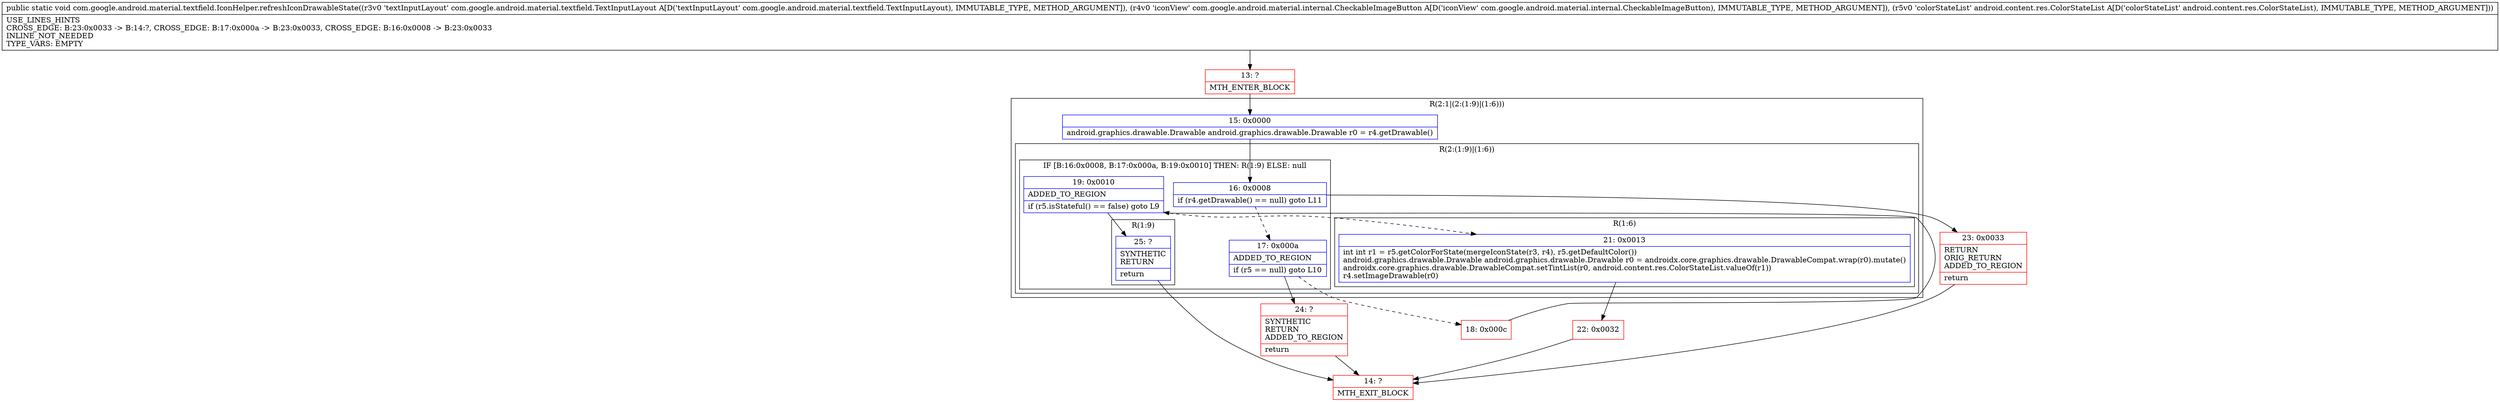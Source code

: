 digraph "CFG forcom.google.android.material.textfield.IconHelper.refreshIconDrawableState(Lcom\/google\/android\/material\/textfield\/TextInputLayout;Lcom\/google\/android\/material\/internal\/CheckableImageButton;Landroid\/content\/res\/ColorStateList;)V" {
subgraph cluster_Region_281738978 {
label = "R(2:1|(2:(1:9)|(1:6)))";
node [shape=record,color=blue];
Node_15 [shape=record,label="{15\:\ 0x0000|android.graphics.drawable.Drawable android.graphics.drawable.Drawable r0 = r4.getDrawable()\l}"];
subgraph cluster_Region_1571234118 {
label = "R(2:(1:9)|(1:6))";
node [shape=record,color=blue];
subgraph cluster_IfRegion_1345079511 {
label = "IF [B:16:0x0008, B:17:0x000a, B:19:0x0010] THEN: R(1:9) ELSE: null";
node [shape=record,color=blue];
Node_16 [shape=record,label="{16\:\ 0x0008|if (r4.getDrawable() == null) goto L11\l}"];
Node_17 [shape=record,label="{17\:\ 0x000a|ADDED_TO_REGION\l|if (r5 == null) goto L10\l}"];
Node_19 [shape=record,label="{19\:\ 0x0010|ADDED_TO_REGION\l|if (r5.isStateful() == false) goto L9\l}"];
subgraph cluster_Region_2143719462 {
label = "R(1:9)";
node [shape=record,color=blue];
Node_25 [shape=record,label="{25\:\ ?|SYNTHETIC\lRETURN\l|return\l}"];
}
}
subgraph cluster_Region_566392040 {
label = "R(1:6)";
node [shape=record,color=blue];
Node_21 [shape=record,label="{21\:\ 0x0013|int int r1 = r5.getColorForState(mergeIconState(r3, r4), r5.getDefaultColor())\landroid.graphics.drawable.Drawable android.graphics.drawable.Drawable r0 = androidx.core.graphics.drawable.DrawableCompat.wrap(r0).mutate()\landroidx.core.graphics.drawable.DrawableCompat.setTintList(r0, android.content.res.ColorStateList.valueOf(r1))\lr4.setImageDrawable(r0)\l}"];
}
}
}
Node_13 [shape=record,color=red,label="{13\:\ ?|MTH_ENTER_BLOCK\l}"];
Node_18 [shape=record,color=red,label="{18\:\ 0x000c}"];
Node_22 [shape=record,color=red,label="{22\:\ 0x0032}"];
Node_14 [shape=record,color=red,label="{14\:\ ?|MTH_EXIT_BLOCK\l}"];
Node_24 [shape=record,color=red,label="{24\:\ ?|SYNTHETIC\lRETURN\lADDED_TO_REGION\l|return\l}"];
Node_23 [shape=record,color=red,label="{23\:\ 0x0033|RETURN\lORIG_RETURN\lADDED_TO_REGION\l|return\l}"];
MethodNode[shape=record,label="{public static void com.google.android.material.textfield.IconHelper.refreshIconDrawableState((r3v0 'textInputLayout' com.google.android.material.textfield.TextInputLayout A[D('textInputLayout' com.google.android.material.textfield.TextInputLayout), IMMUTABLE_TYPE, METHOD_ARGUMENT]), (r4v0 'iconView' com.google.android.material.internal.CheckableImageButton A[D('iconView' com.google.android.material.internal.CheckableImageButton), IMMUTABLE_TYPE, METHOD_ARGUMENT]), (r5v0 'colorStateList' android.content.res.ColorStateList A[D('colorStateList' android.content.res.ColorStateList), IMMUTABLE_TYPE, METHOD_ARGUMENT]))  | USE_LINES_HINTS\lCROSS_EDGE: B:23:0x0033 \-\> B:14:?, CROSS_EDGE: B:17:0x000a \-\> B:23:0x0033, CROSS_EDGE: B:16:0x0008 \-\> B:23:0x0033\lINLINE_NOT_NEEDED\lTYPE_VARS: EMPTY\l}"];
MethodNode -> Node_13;Node_15 -> Node_16;
Node_16 -> Node_17[style=dashed];
Node_16 -> Node_23;
Node_17 -> Node_18[style=dashed];
Node_17 -> Node_24;
Node_19 -> Node_21[style=dashed];
Node_19 -> Node_25;
Node_25 -> Node_14;
Node_21 -> Node_22;
Node_13 -> Node_15;
Node_18 -> Node_19;
Node_22 -> Node_14;
Node_24 -> Node_14;
Node_23 -> Node_14;
}

